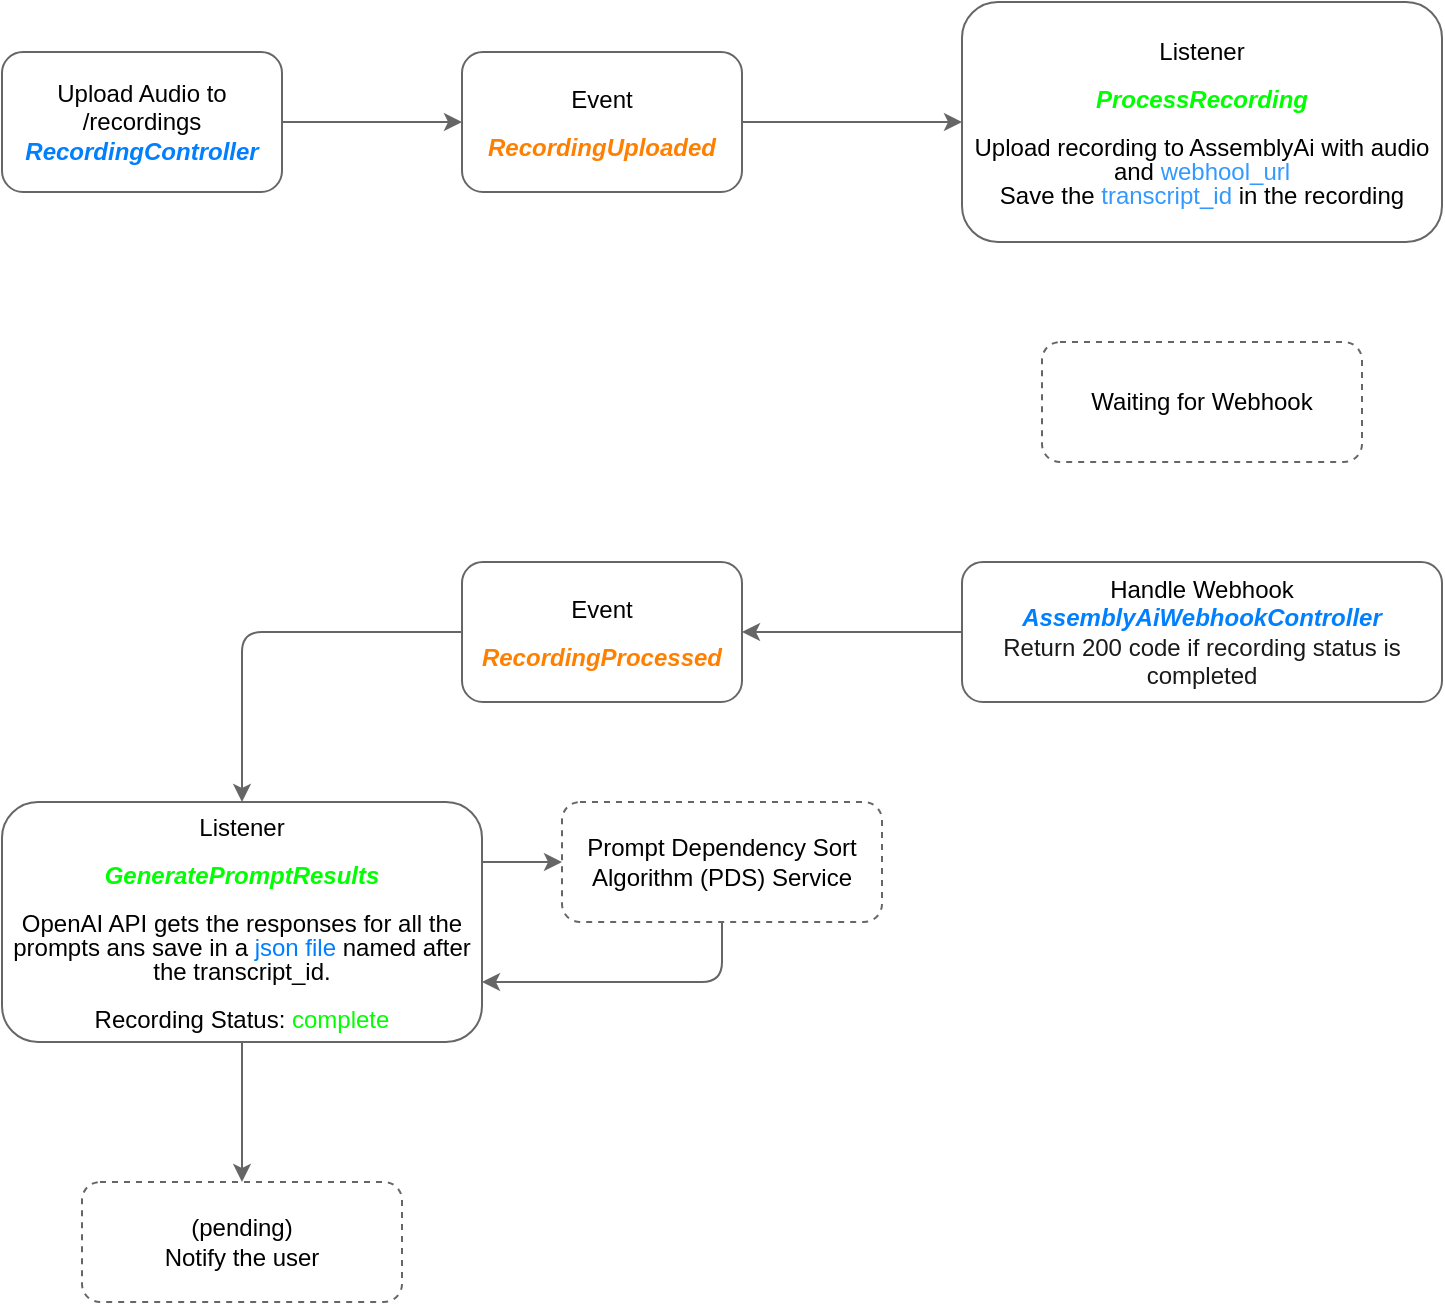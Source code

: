 <mxfile version="21.7.2" type="github">
  <diagram name="Page-1" id="GtU60h7P3xS5F-P468LY">
    <mxGraphModel dx="880" dy="459" grid="1" gridSize="10" guides="1" tooltips="1" connect="1" arrows="1" fold="1" page="1" pageScale="1" pageWidth="850" pageHeight="1100" math="0" shadow="0">
      <root>
        <mxCell id="0" />
        <mxCell id="1" parent="0" />
        <mxCell id="zfRlQrGx6OEHwk2WJLU5-3" value="" style="edgeStyle=orthogonalEdgeStyle;rounded=1;orthogonalLoop=1;jettySize=auto;html=1;strokeColor=#666666;shadow=0;" parent="1" source="zfRlQrGx6OEHwk2WJLU5-1" target="zfRlQrGx6OEHwk2WJLU5-2" edge="1">
          <mxGeometry relative="1" as="geometry" />
        </mxCell>
        <mxCell id="zfRlQrGx6OEHwk2WJLU5-1" value="Upload Audio to /recordings&lt;br&gt;&lt;i&gt;&lt;b&gt;&lt;font color=&quot;#007fff&quot;&gt;RecordingController&lt;/font&gt;&lt;/b&gt;&lt;/i&gt;" style="rounded=1;whiteSpace=wrap;html=1;strokeColor=#666666;shadow=0;" parent="1" vertex="1">
          <mxGeometry x="80" y="145" width="140" height="70" as="geometry" />
        </mxCell>
        <mxCell id="ItOBTFIYhPyKRcPzj6CO-2" value="" style="edgeStyle=orthogonalEdgeStyle;rounded=1;orthogonalLoop=1;jettySize=auto;html=1;strokeColor=#666666;shadow=0;" edge="1" parent="1" source="zfRlQrGx6OEHwk2WJLU5-2" target="ItOBTFIYhPyKRcPzj6CO-1">
          <mxGeometry relative="1" as="geometry" />
        </mxCell>
        <mxCell id="zfRlQrGx6OEHwk2WJLU5-2" value="&lt;p style=&quot;line-height: 100%;&quot;&gt;Event&lt;br&gt;&lt;/p&gt;&lt;p style=&quot;line-height: 100%;&quot;&gt;&lt;i&gt;&lt;b style=&quot;&quot;&gt;&lt;font color=&quot;#ff8000&quot;&gt;RecordingUploaded&lt;/font&gt;&lt;/b&gt;&lt;/i&gt;&lt;/p&gt;&lt;p&gt;&lt;/p&gt;" style="rounded=1;whiteSpace=wrap;html=1;strokeColor=#666666;shadow=0;" parent="1" vertex="1">
          <mxGeometry x="310" y="145" width="140" height="70" as="geometry" />
        </mxCell>
        <mxCell id="ItOBTFIYhPyKRcPzj6CO-6" style="edgeStyle=orthogonalEdgeStyle;rounded=1;orthogonalLoop=1;jettySize=auto;html=1;exitX=0;exitY=0.5;exitDx=0;exitDy=0;entryX=1;entryY=0.5;entryDx=0;entryDy=0;strokeColor=#666666;shadow=0;" edge="1" parent="1" source="zfRlQrGx6OEHwk2WJLU5-4" target="ItOBTFIYhPyKRcPzj6CO-5">
          <mxGeometry relative="1" as="geometry" />
        </mxCell>
        <mxCell id="zfRlQrGx6OEHwk2WJLU5-4" value="Handle Webhook&lt;br&gt;&lt;font style=&quot;&quot;&gt;&lt;font style=&quot;font-weight: bold;&quot; color=&quot;#007fff&quot;&gt;&lt;i&gt;AssemblyAiWebhookController&lt;/i&gt;&lt;/font&gt;&lt;br&gt;&lt;font color=&quot;#1a1a1a&quot;&gt;Return 200 code if recording status is completed&lt;/font&gt;&lt;br&gt;&lt;/font&gt;" style="rounded=1;whiteSpace=wrap;html=1;strokeColor=#666666;shadow=0;" parent="1" vertex="1">
          <mxGeometry x="560" y="400" width="240" height="70" as="geometry" />
        </mxCell>
        <mxCell id="ItOBTFIYhPyKRcPzj6CO-1" value="&lt;p style=&quot;line-height: 100%;&quot;&gt;Listener&lt;br&gt;&lt;/p&gt;&lt;p style=&quot;line-height: 100%;&quot;&gt;&lt;b style=&quot;&quot;&gt;&lt;i style=&quot;&quot;&gt;&lt;font color=&quot;#00ff00&quot;&gt;ProcessRecording&lt;br&gt;&lt;/font&gt;&lt;/i&gt;&lt;/b&gt;&lt;/p&gt;&lt;p style=&quot;line-height: 100%;&quot;&gt;&lt;span style=&quot;background-color: initial;&quot;&gt;Upload recording to AssemblyAi with audio and &lt;font color=&quot;#3399ff&quot;&gt;webhool_url&lt;/font&gt;&lt;/span&gt;&lt;br&gt;&lt;span style=&quot;background-color: initial;&quot;&gt;Save the &lt;font color=&quot;#3399ff&quot;&gt;transcript_id&lt;/font&gt; in the recording&lt;/span&gt;&lt;br&gt;&lt;/p&gt;&lt;p&gt;&lt;/p&gt;" style="rounded=1;whiteSpace=wrap;html=1;strokeColor=#666666;shadow=0;" vertex="1" parent="1">
          <mxGeometry x="560" y="120" width="240" height="120" as="geometry" />
        </mxCell>
        <mxCell id="ItOBTFIYhPyKRcPzj6CO-4" value="Waiting for Webhook" style="rounded=1;whiteSpace=wrap;html=1;dashed=1;strokeWidth=1;strokeColor=#666666;shadow=0;" vertex="1" parent="1">
          <mxGeometry x="600" y="290" width="160" height="60" as="geometry" />
        </mxCell>
        <mxCell id="ItOBTFIYhPyKRcPzj6CO-8" style="edgeStyle=orthogonalEdgeStyle;rounded=1;orthogonalLoop=1;jettySize=auto;html=1;exitX=0;exitY=0.5;exitDx=0;exitDy=0;entryX=0.5;entryY=0;entryDx=0;entryDy=0;strokeColor=#666666;shadow=0;" edge="1" parent="1" source="ItOBTFIYhPyKRcPzj6CO-5" target="ItOBTFIYhPyKRcPzj6CO-7">
          <mxGeometry relative="1" as="geometry" />
        </mxCell>
        <mxCell id="ItOBTFIYhPyKRcPzj6CO-5" value="&lt;p style=&quot;line-height: 100%;&quot;&gt;Event&lt;br&gt;&lt;/p&gt;&lt;p style=&quot;line-height: 100%;&quot;&gt;&lt;font color=&quot;#ff8000&quot;&gt;&lt;b&gt;&lt;i&gt;RecordingProcessed&lt;/i&gt;&lt;/b&gt;&lt;/font&gt;&lt;br&gt;&lt;/p&gt;&lt;p&gt;&lt;/p&gt;" style="rounded=1;whiteSpace=wrap;html=1;strokeColor=#666666;shadow=0;" vertex="1" parent="1">
          <mxGeometry x="310" y="400" width="140" height="70" as="geometry" />
        </mxCell>
        <mxCell id="ItOBTFIYhPyKRcPzj6CO-12" style="edgeStyle=orthogonalEdgeStyle;rounded=1;orthogonalLoop=1;jettySize=auto;html=1;exitX=1;exitY=0.25;exitDx=0;exitDy=0;entryX=0;entryY=0.5;entryDx=0;entryDy=0;strokeColor=#666666;shadow=0;" edge="1" parent="1" source="ItOBTFIYhPyKRcPzj6CO-7" target="ItOBTFIYhPyKRcPzj6CO-9">
          <mxGeometry relative="1" as="geometry" />
        </mxCell>
        <mxCell id="ItOBTFIYhPyKRcPzj6CO-15" style="edgeStyle=orthogonalEdgeStyle;rounded=0;orthogonalLoop=1;jettySize=auto;html=1;exitX=0.5;exitY=1;exitDx=0;exitDy=0;entryX=0.5;entryY=0;entryDx=0;entryDy=0;strokeColor=#666666;" edge="1" parent="1" source="ItOBTFIYhPyKRcPzj6CO-7" target="ItOBTFIYhPyKRcPzj6CO-14">
          <mxGeometry relative="1" as="geometry" />
        </mxCell>
        <mxCell id="ItOBTFIYhPyKRcPzj6CO-7" value="&lt;p style=&quot;line-height: 100%;&quot;&gt;Listener&lt;br&gt;&lt;/p&gt;&lt;p style=&quot;line-height: 100%;&quot;&gt;&lt;i style=&quot;&quot;&gt;&lt;font style=&quot;&quot; color=&quot;#00ff00&quot;&gt;&lt;b&gt;GeneratePromptResults&lt;/b&gt;&lt;br&gt;&lt;/font&gt;&lt;/i&gt;&lt;/p&gt;&lt;p style=&quot;line-height: 100%;&quot;&gt;OpenAI API gets the responses for all the prompts ans save in a &lt;font color=&quot;#007fff&quot;&gt;json file&lt;/font&gt; named after the transcript_id.&lt;/p&gt;&lt;p style=&quot;line-height: 100%;&quot;&gt;Recording Status: &lt;font color=&quot;#00ff00&quot;&gt;complete&lt;/font&gt;&lt;/p&gt;&lt;p&gt;&lt;/p&gt;" style="rounded=1;whiteSpace=wrap;html=1;strokeColor=#666666;shadow=0;" vertex="1" parent="1">
          <mxGeometry x="80" y="520" width="240" height="120" as="geometry" />
        </mxCell>
        <mxCell id="ItOBTFIYhPyKRcPzj6CO-13" style="orthogonalLoop=1;jettySize=auto;html=1;exitX=0.5;exitY=1;exitDx=0;exitDy=0;entryX=1;entryY=0.75;entryDx=0;entryDy=0;strokeColor=#666666;shadow=0;edgeStyle=orthogonalEdgeStyle;rounded=1;" edge="1" parent="1" source="ItOBTFIYhPyKRcPzj6CO-9" target="ItOBTFIYhPyKRcPzj6CO-7">
          <mxGeometry relative="1" as="geometry" />
        </mxCell>
        <mxCell id="ItOBTFIYhPyKRcPzj6CO-9" value="Prompt Dependency Sort Algorithm (PDS) Service" style="rounded=1;whiteSpace=wrap;html=1;dashed=1;strokeWidth=1;strokeColor=#666666;shadow=0;" vertex="1" parent="1">
          <mxGeometry x="360" y="520" width="160" height="60" as="geometry" />
        </mxCell>
        <mxCell id="ItOBTFIYhPyKRcPzj6CO-14" value="(pending)&lt;br&gt;Notify the user" style="rounded=1;whiteSpace=wrap;html=1;dashed=1;strokeWidth=1;strokeColor=#666666;shadow=0;" vertex="1" parent="1">
          <mxGeometry x="120" y="710" width="160" height="60" as="geometry" />
        </mxCell>
      </root>
    </mxGraphModel>
  </diagram>
</mxfile>
